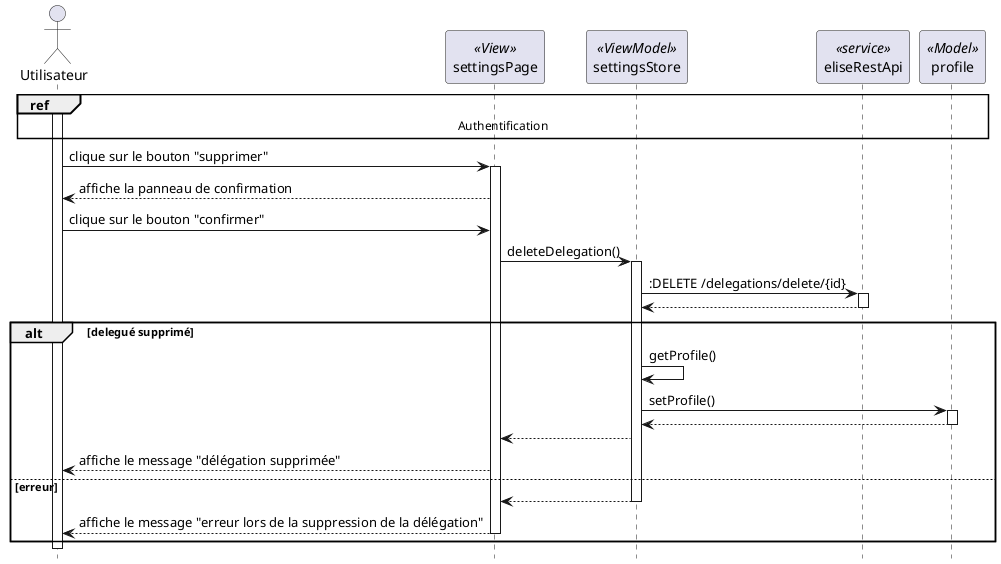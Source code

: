 @startuml sequence_annulation_delegation

hide footbox


actor "Utilisateur" as user
participant "settingsPage" as settingsPage << View >>
participant "settingsStore" as settingsStore << ViewModel >>
participant "eliseRestApi" as eliseRestApi << service >>
participant "profile" as profile << Model >>

ref over user,settingsPage,profile,settingsStore,eliseRestApi : Authentification

activate user
user -> settingsPage : clique sur le bouton "supprimer"
activate settingsPage
settingsPage --> user : affiche la panneau de confirmation
user -> settingsPage : clique sur le bouton "confirmer"
settingsPage -> settingsStore : deleteDelegation()
activate settingsStore
settingsStore -> eliseRestApi : :DELETE /delegations/delete/{id}
activate eliseRestApi
eliseRestApi --> settingsStore 
deactivate eliseRestApi
alt delegué supprimé
    settingsStore -> settingsStore : getProfile()
settingsStore -> profile : setProfile()
activate profile
profile --> settingsStore 
deactivate profile
settingsStore --> settingsPage
settingsPage --> user : affiche le message "délégation supprimée"
else erreur
settingsStore --> settingsPage
deactivate settingsStore
settingsPage --> user : affiche le message "erreur lors de la suppression de la délégation"
deactivate settingsPage
end



deactivate user
